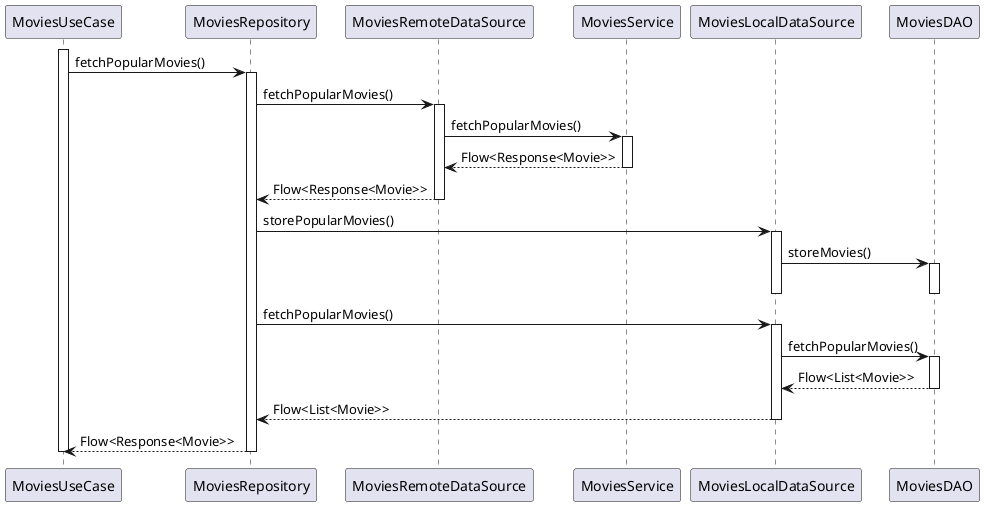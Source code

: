 @startuml
'https://plantuml.com/sequence-diagram
'autonumber
activate MoviesUseCase
    MoviesUseCase -> MoviesRepository : fetchPopularMovies()
    activate MoviesRepository

        'Fetch From Remote
        MoviesRepository -> MoviesRemoteDataSource : fetchPopularMovies()
        activate MoviesRemoteDataSource
            MoviesRemoteDataSource -> MoviesService : fetchPopularMovies()
            activate MoviesService
                MoviesRemoteDataSource <-- MoviesService : Flow<Response<Movie>>
            deactivate MoviesService
            MoviesRepository <-- MoviesRemoteDataSource : Flow<Response<Movie>>
        deactivate MoviesRemoteDataSource

        'Store In Local
        MoviesRepository -> MoviesLocalDataSource : storePopularMovies()
        activate MoviesLocalDataSource
            MoviesLocalDataSource -> MoviesDAO : storeMovies()
            activate MoviesDAO
            deactivate MoviesDAO
        deactivate MoviesLocalDataSource

        'Fetch from DB
        MoviesRepository -> MoviesLocalDataSource : fetchPopularMovies()
        activate MoviesLocalDataSource
            MoviesLocalDataSource -> MoviesDAO : fetchPopularMovies()
            activate MoviesDAO
                MoviesLocalDataSource <-- MoviesDAO : Flow<List<Movie>>
            deactivate MoviesDAO
            MoviesRepository <-- MoviesLocalDataSource : Flow<List<Movie>>
        deactivate MoviesLocalDataSource

        MoviesUseCase <-- MoviesRepository : Flow<Response<Movie>>
    deactivate MoviesRepository
deactivate MoviesUseCase
@enduml